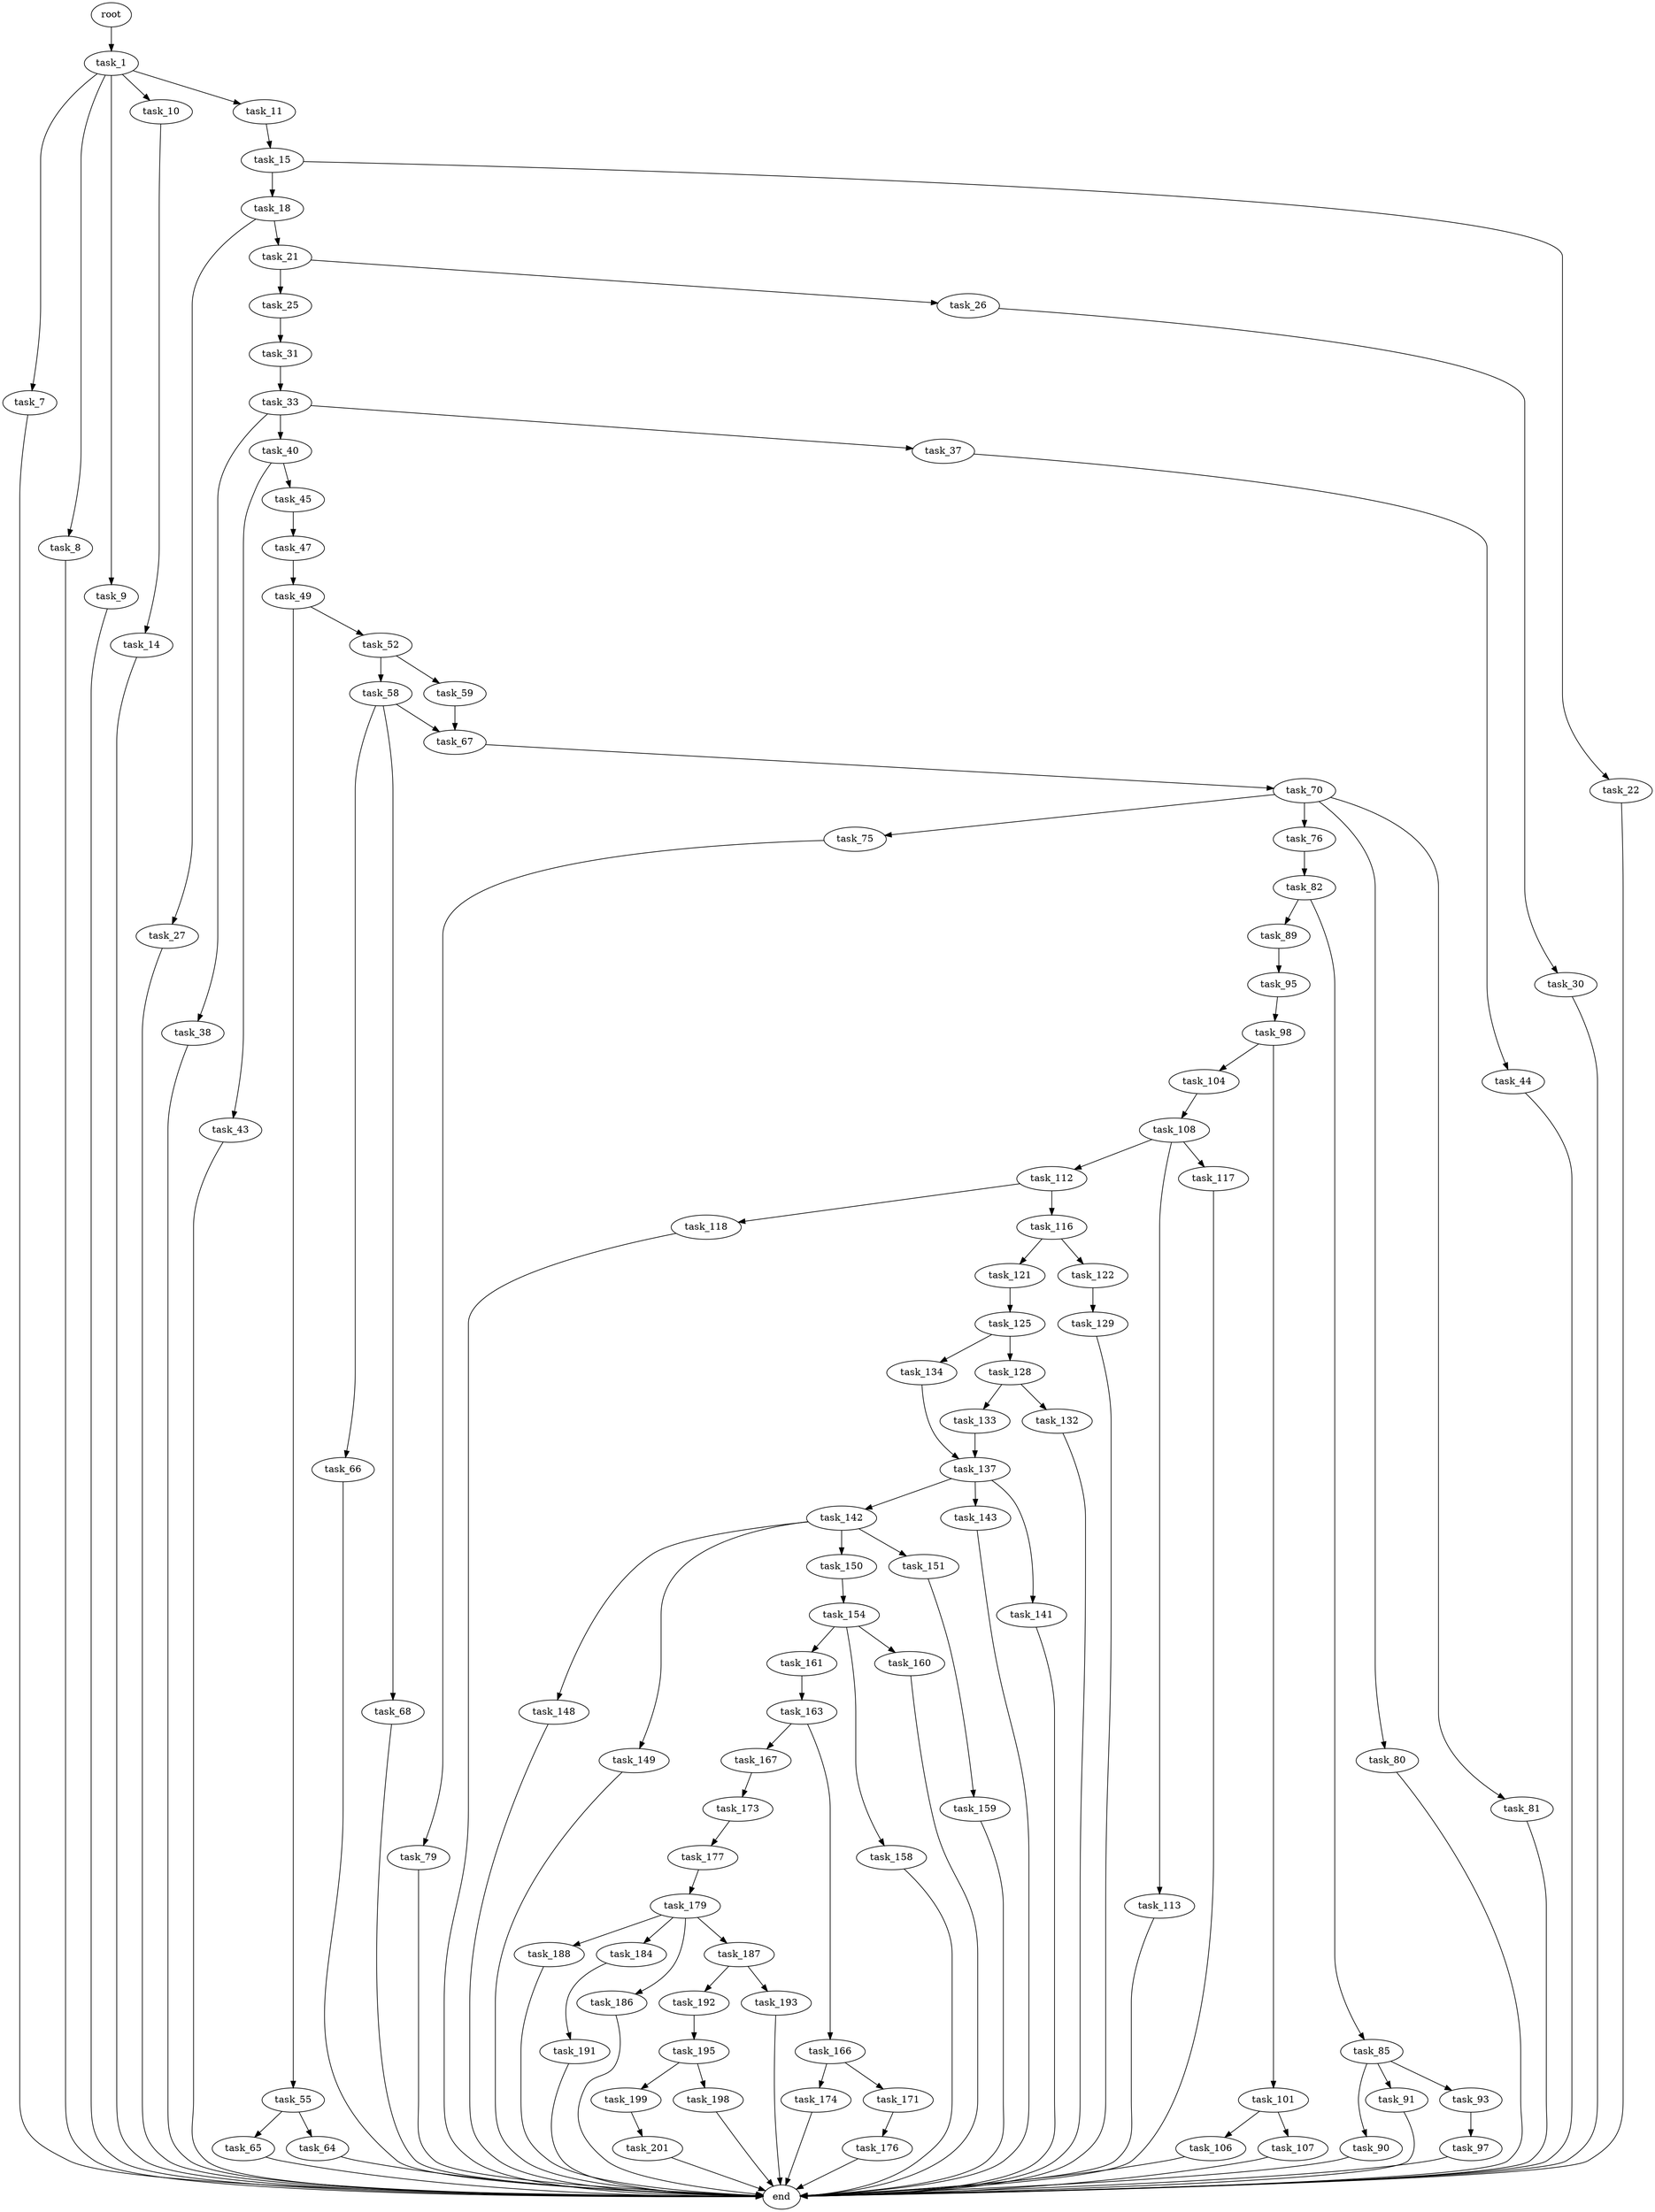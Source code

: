 digraph G {
  root [size="0.000000"];
  task_1 [size="2079223444.000000"];
  task_7 [size="607499379330.000000"];
  task_8 [size="3873744052.000000"];
  task_9 [size="471319320.000000"];
  task_10 [size="231928233984.000000"];
  task_11 [size="782757789696.000000"];
  end [size="0.000000"];
  task_14 [size="41611857531.000000"];
  task_15 [size="231928233984.000000"];
  task_18 [size="5607833904.000000"];
  task_22 [size="134217728000.000000"];
  task_21 [size="1644310286.000000"];
  task_27 [size="18414609758.000000"];
  task_25 [size="464255102999.000000"];
  task_26 [size="7973921932.000000"];
  task_31 [size="368293445632.000000"];
  task_30 [size="57657072392.000000"];
  task_33 [size="33821431444.000000"];
  task_37 [size="26376780397.000000"];
  task_38 [size="28991029248.000000"];
  task_40 [size="6232157740.000000"];
  task_44 [size="368293445632.000000"];
  task_43 [size="4439687817.000000"];
  task_45 [size="438647913620.000000"];
  task_47 [size="68719476736.000000"];
  task_49 [size="9497589184.000000"];
  task_52 [size="435862991972.000000"];
  task_55 [size="331884829345.000000"];
  task_58 [size="5800069610.000000"];
  task_59 [size="231928233984.000000"];
  task_64 [size="160283093372.000000"];
  task_65 [size="31057964816.000000"];
  task_66 [size="2178840765.000000"];
  task_67 [size="83701362341.000000"];
  task_68 [size="2869527629.000000"];
  task_70 [size="58915908180.000000"];
  task_75 [size="28991029248.000000"];
  task_76 [size="20427991820.000000"];
  task_80 [size="17276913833.000000"];
  task_81 [size="14372140650.000000"];
  task_79 [size="68719476736.000000"];
  task_82 [size="368293445632.000000"];
  task_85 [size="3947180332.000000"];
  task_89 [size="77177694408.000000"];
  task_90 [size="8426783538.000000"];
  task_91 [size="782757789696.000000"];
  task_93 [size="23494182775.000000"];
  task_95 [size="8589934592.000000"];
  task_97 [size="8589934592.000000"];
  task_98 [size="368293445632.000000"];
  task_101 [size="193119642544.000000"];
  task_104 [size="1970212123.000000"];
  task_106 [size="8149916672.000000"];
  task_107 [size="368293445632.000000"];
  task_108 [size="82113702987.000000"];
  task_112 [size="1770666823.000000"];
  task_113 [size="8589934592.000000"];
  task_117 [size="134217728000.000000"];
  task_116 [size="23127848111.000000"];
  task_118 [size="320604584647.000000"];
  task_121 [size="1073741824000.000000"];
  task_122 [size="1088054186.000000"];
  task_125 [size="1287346470.000000"];
  task_129 [size="469706470523.000000"];
  task_128 [size="1073741824000.000000"];
  task_134 [size="17588974956.000000"];
  task_132 [size="28991029248.000000"];
  task_133 [size="1073741824000.000000"];
  task_137 [size="48442140016.000000"];
  task_141 [size="8999205405.000000"];
  task_142 [size="28991029248.000000"];
  task_143 [size="942333919.000000"];
  task_148 [size="549755813888.000000"];
  task_149 [size="17864207148.000000"];
  task_150 [size="33214819659.000000"];
  task_151 [size="8589934592.000000"];
  task_154 [size="282095355493.000000"];
  task_159 [size="797054673724.000000"];
  task_158 [size="186377228003.000000"];
  task_160 [size="224229060796.000000"];
  task_161 [size="231928233984.000000"];
  task_163 [size="11086663461.000000"];
  task_166 [size="549755813888.000000"];
  task_167 [size="231928233984.000000"];
  task_171 [size="16107976900.000000"];
  task_174 [size="2739435617.000000"];
  task_173 [size="14995391105.000000"];
  task_176 [size="68719476736.000000"];
  task_177 [size="368293445632.000000"];
  task_179 [size="45230912790.000000"];
  task_184 [size="49640636948.000000"];
  task_186 [size="418623744748.000000"];
  task_187 [size="368293445632.000000"];
  task_188 [size="14068598628.000000"];
  task_191 [size="21790776787.000000"];
  task_192 [size="1290075399015.000000"];
  task_193 [size="25897868056.000000"];
  task_195 [size="782757789696.000000"];
  task_198 [size="333432483488.000000"];
  task_199 [size="8589934592.000000"];
  task_201 [size="368293445632.000000"];

  root -> task_1 [size="1.000000"];
  task_1 -> task_7 [size="209715200.000000"];
  task_1 -> task_8 [size="209715200.000000"];
  task_1 -> task_9 [size="209715200.000000"];
  task_1 -> task_10 [size="209715200.000000"];
  task_1 -> task_11 [size="209715200.000000"];
  task_7 -> end [size="1.000000"];
  task_8 -> end [size="1.000000"];
  task_9 -> end [size="1.000000"];
  task_10 -> task_14 [size="301989888.000000"];
  task_11 -> task_15 [size="679477248.000000"];
  task_14 -> end [size="1.000000"];
  task_15 -> task_18 [size="301989888.000000"];
  task_15 -> task_22 [size="301989888.000000"];
  task_18 -> task_21 [size="209715200.000000"];
  task_18 -> task_27 [size="209715200.000000"];
  task_22 -> end [size="1.000000"];
  task_21 -> task_25 [size="33554432.000000"];
  task_21 -> task_26 [size="33554432.000000"];
  task_27 -> end [size="1.000000"];
  task_25 -> task_31 [size="301989888.000000"];
  task_26 -> task_30 [size="134217728.000000"];
  task_31 -> task_33 [size="411041792.000000"];
  task_30 -> end [size="1.000000"];
  task_33 -> task_37 [size="838860800.000000"];
  task_33 -> task_38 [size="838860800.000000"];
  task_33 -> task_40 [size="838860800.000000"];
  task_37 -> task_44 [size="33554432.000000"];
  task_38 -> end [size="1.000000"];
  task_40 -> task_43 [size="536870912.000000"];
  task_40 -> task_45 [size="536870912.000000"];
  task_44 -> end [size="1.000000"];
  task_43 -> end [size="1.000000"];
  task_45 -> task_47 [size="301989888.000000"];
  task_47 -> task_49 [size="134217728.000000"];
  task_49 -> task_52 [size="411041792.000000"];
  task_49 -> task_55 [size="411041792.000000"];
  task_52 -> task_58 [size="301989888.000000"];
  task_52 -> task_59 [size="301989888.000000"];
  task_55 -> task_64 [size="301989888.000000"];
  task_55 -> task_65 [size="301989888.000000"];
  task_58 -> task_66 [size="209715200.000000"];
  task_58 -> task_67 [size="209715200.000000"];
  task_58 -> task_68 [size="209715200.000000"];
  task_59 -> task_67 [size="301989888.000000"];
  task_64 -> end [size="1.000000"];
  task_65 -> end [size="1.000000"];
  task_66 -> end [size="1.000000"];
  task_67 -> task_70 [size="75497472.000000"];
  task_68 -> end [size="1.000000"];
  task_70 -> task_75 [size="134217728.000000"];
  task_70 -> task_76 [size="134217728.000000"];
  task_70 -> task_80 [size="134217728.000000"];
  task_70 -> task_81 [size="134217728.000000"];
  task_75 -> task_79 [size="75497472.000000"];
  task_76 -> task_82 [size="33554432.000000"];
  task_80 -> end [size="1.000000"];
  task_81 -> end [size="1.000000"];
  task_79 -> end [size="1.000000"];
  task_82 -> task_85 [size="411041792.000000"];
  task_82 -> task_89 [size="411041792.000000"];
  task_85 -> task_90 [size="134217728.000000"];
  task_85 -> task_91 [size="134217728.000000"];
  task_85 -> task_93 [size="134217728.000000"];
  task_89 -> task_95 [size="134217728.000000"];
  task_90 -> end [size="1.000000"];
  task_91 -> end [size="1.000000"];
  task_93 -> task_97 [size="33554432.000000"];
  task_95 -> task_98 [size="33554432.000000"];
  task_97 -> end [size="1.000000"];
  task_98 -> task_101 [size="411041792.000000"];
  task_98 -> task_104 [size="411041792.000000"];
  task_101 -> task_106 [size="209715200.000000"];
  task_101 -> task_107 [size="209715200.000000"];
  task_104 -> task_108 [size="33554432.000000"];
  task_106 -> end [size="1.000000"];
  task_107 -> end [size="1.000000"];
  task_108 -> task_112 [size="209715200.000000"];
  task_108 -> task_113 [size="209715200.000000"];
  task_108 -> task_117 [size="209715200.000000"];
  task_112 -> task_116 [size="33554432.000000"];
  task_112 -> task_118 [size="33554432.000000"];
  task_113 -> end [size="1.000000"];
  task_117 -> end [size="1.000000"];
  task_116 -> task_121 [size="411041792.000000"];
  task_116 -> task_122 [size="411041792.000000"];
  task_118 -> end [size="1.000000"];
  task_121 -> task_125 [size="838860800.000000"];
  task_122 -> task_129 [size="33554432.000000"];
  task_125 -> task_128 [size="75497472.000000"];
  task_125 -> task_134 [size="75497472.000000"];
  task_129 -> end [size="1.000000"];
  task_128 -> task_132 [size="838860800.000000"];
  task_128 -> task_133 [size="838860800.000000"];
  task_134 -> task_137 [size="679477248.000000"];
  task_132 -> end [size="1.000000"];
  task_133 -> task_137 [size="838860800.000000"];
  task_137 -> task_141 [size="838860800.000000"];
  task_137 -> task_142 [size="838860800.000000"];
  task_137 -> task_143 [size="838860800.000000"];
  task_141 -> end [size="1.000000"];
  task_142 -> task_148 [size="75497472.000000"];
  task_142 -> task_149 [size="75497472.000000"];
  task_142 -> task_150 [size="75497472.000000"];
  task_142 -> task_151 [size="75497472.000000"];
  task_143 -> end [size="1.000000"];
  task_148 -> end [size="1.000000"];
  task_149 -> end [size="1.000000"];
  task_150 -> task_154 [size="679477248.000000"];
  task_151 -> task_159 [size="33554432.000000"];
  task_154 -> task_158 [size="209715200.000000"];
  task_154 -> task_160 [size="209715200.000000"];
  task_154 -> task_161 [size="209715200.000000"];
  task_159 -> end [size="1.000000"];
  task_158 -> end [size="1.000000"];
  task_160 -> end [size="1.000000"];
  task_161 -> task_163 [size="301989888.000000"];
  task_163 -> task_166 [size="209715200.000000"];
  task_163 -> task_167 [size="209715200.000000"];
  task_166 -> task_171 [size="536870912.000000"];
  task_166 -> task_174 [size="536870912.000000"];
  task_167 -> task_173 [size="301989888.000000"];
  task_171 -> task_176 [size="838860800.000000"];
  task_174 -> end [size="1.000000"];
  task_173 -> task_177 [size="301989888.000000"];
  task_176 -> end [size="1.000000"];
  task_177 -> task_179 [size="411041792.000000"];
  task_179 -> task_184 [size="33554432.000000"];
  task_179 -> task_186 [size="33554432.000000"];
  task_179 -> task_187 [size="33554432.000000"];
  task_179 -> task_188 [size="33554432.000000"];
  task_184 -> task_191 [size="75497472.000000"];
  task_186 -> end [size="1.000000"];
  task_187 -> task_192 [size="411041792.000000"];
  task_187 -> task_193 [size="411041792.000000"];
  task_188 -> end [size="1.000000"];
  task_191 -> end [size="1.000000"];
  task_192 -> task_195 [size="838860800.000000"];
  task_193 -> end [size="1.000000"];
  task_195 -> task_198 [size="679477248.000000"];
  task_195 -> task_199 [size="679477248.000000"];
  task_198 -> end [size="1.000000"];
  task_199 -> task_201 [size="33554432.000000"];
  task_201 -> end [size="1.000000"];
}
